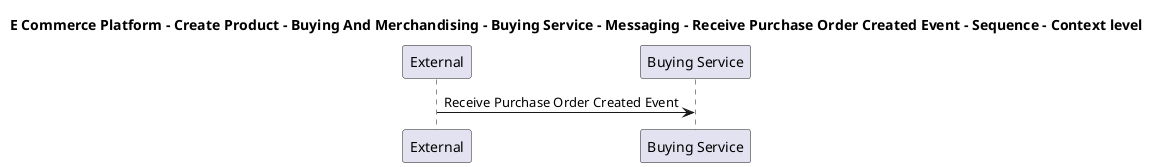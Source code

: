 @startuml

title E Commerce Platform - Create Product - Buying And Merchandising - Buying Service - Messaging - Receive Purchase Order Created Event - Sequence - Context level

participant "External" as C4InterFlow.SoftwareSystems.ExternalSystem
participant "Buying Service" as ECommercePlatform.CreateProduct.BuyingAndMerchandising.SoftwareSystems.BuyingService

C4InterFlow.SoftwareSystems.ExternalSystem -> ECommercePlatform.CreateProduct.BuyingAndMerchandising.SoftwareSystems.BuyingService : Receive Purchase Order Created Event


@enduml
